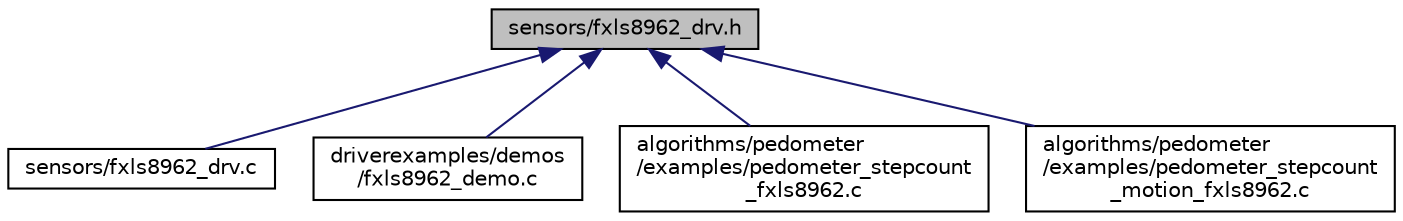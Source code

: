 digraph "sensors/fxls8962_drv.h"
{
  edge [fontname="Helvetica",fontsize="10",labelfontname="Helvetica",labelfontsize="10"];
  node [fontname="Helvetica",fontsize="10",shape=record];
  Node12 [label="sensors/fxls8962_drv.h",height=0.2,width=0.4,color="black", fillcolor="grey75", style="filled", fontcolor="black"];
  Node12 -> Node13 [dir="back",color="midnightblue",fontsize="10",style="solid",fontname="Helvetica"];
  Node13 [label="sensors/fxls8962_drv.c",height=0.2,width=0.4,color="black", fillcolor="white", style="filled",URL="$fxls8962__drv_8c.html",tooltip="The fxls8962_drv.c file implements the FXLS8962 sensor driver interfaces. "];
  Node12 -> Node14 [dir="back",color="midnightblue",fontsize="10",style="solid",fontname="Helvetica"];
  Node14 [label="driverexamples/demos\l/fxls8962_demo.c",height=0.2,width=0.4,color="black", fillcolor="white", style="filled",URL="$fxls8962__demo_8c.html",tooltip="The fxls8962_demo.c file implements the ISSDK FXLS8962 sensor demo example demonstration with interru..."];
  Node12 -> Node15 [dir="back",color="midnightblue",fontsize="10",style="solid",fontname="Helvetica"];
  Node15 [label="algorithms/pedometer\l/examples/pedometer_stepcount\l_fxls8962.c",height=0.2,width=0.4,color="black", fillcolor="white", style="filled",URL="$pedometer__stepcount__fxls8962_8c.html",tooltip="The pedometer_stepcount_fxls8962.c file implements the ISSDK FXLS8962 sensor driver example demonstra..."];
  Node12 -> Node16 [dir="back",color="midnightblue",fontsize="10",style="solid",fontname="Helvetica"];
  Node16 [label="algorithms/pedometer\l/examples/pedometer_stepcount\l_motion_fxls8962.c",height=0.2,width=0.4,color="black", fillcolor="white", style="filled",URL="$pedometer__stepcount__motion__fxls8962_8c.html"];
}

